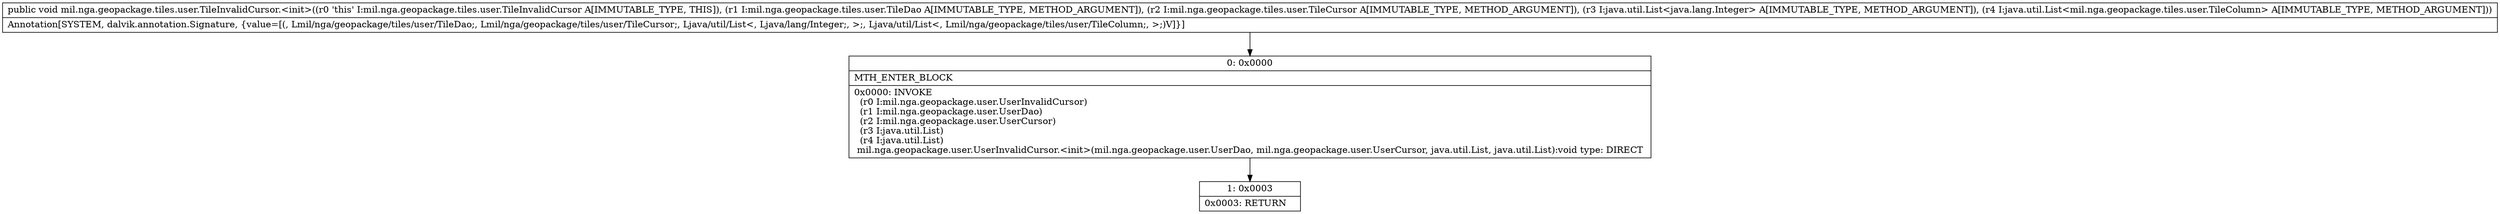 digraph "CFG formil.nga.geopackage.tiles.user.TileInvalidCursor.\<init\>(Lmil\/nga\/geopackage\/tiles\/user\/TileDao;Lmil\/nga\/geopackage\/tiles\/user\/TileCursor;Ljava\/util\/List;Ljava\/util\/List;)V" {
Node_0 [shape=record,label="{0\:\ 0x0000|MTH_ENTER_BLOCK\l|0x0000: INVOKE  \l  (r0 I:mil.nga.geopackage.user.UserInvalidCursor)\l  (r1 I:mil.nga.geopackage.user.UserDao)\l  (r2 I:mil.nga.geopackage.user.UserCursor)\l  (r3 I:java.util.List)\l  (r4 I:java.util.List)\l mil.nga.geopackage.user.UserInvalidCursor.\<init\>(mil.nga.geopackage.user.UserDao, mil.nga.geopackage.user.UserCursor, java.util.List, java.util.List):void type: DIRECT \l}"];
Node_1 [shape=record,label="{1\:\ 0x0003|0x0003: RETURN   \l}"];
MethodNode[shape=record,label="{public void mil.nga.geopackage.tiles.user.TileInvalidCursor.\<init\>((r0 'this' I:mil.nga.geopackage.tiles.user.TileInvalidCursor A[IMMUTABLE_TYPE, THIS]), (r1 I:mil.nga.geopackage.tiles.user.TileDao A[IMMUTABLE_TYPE, METHOD_ARGUMENT]), (r2 I:mil.nga.geopackage.tiles.user.TileCursor A[IMMUTABLE_TYPE, METHOD_ARGUMENT]), (r3 I:java.util.List\<java.lang.Integer\> A[IMMUTABLE_TYPE, METHOD_ARGUMENT]), (r4 I:java.util.List\<mil.nga.geopackage.tiles.user.TileColumn\> A[IMMUTABLE_TYPE, METHOD_ARGUMENT]))  | Annotation[SYSTEM, dalvik.annotation.Signature, \{value=[(, Lmil\/nga\/geopackage\/tiles\/user\/TileDao;, Lmil\/nga\/geopackage\/tiles\/user\/TileCursor;, Ljava\/util\/List\<, Ljava\/lang\/Integer;, \>;, Ljava\/util\/List\<, Lmil\/nga\/geopackage\/tiles\/user\/TileColumn;, \>;)V]\}]\l}"];
MethodNode -> Node_0;
Node_0 -> Node_1;
}


